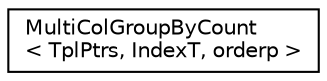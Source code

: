digraph "Graphical Class Hierarchy"
{
  edge [fontname="Helvetica",fontsize="10",labelfontname="Helvetica",labelfontsize="10"];
  node [fontname="Helvetica",fontsize="10",shape=record];
  rankdir="LR";
  Node0 [label="MultiColGroupByCount\l\< TplPtrs, IndexT, orderp \>",height=0.2,width=0.4,color="black", fillcolor="white", style="filled",URL="$structMultiColGroupByCount.html"];
}
